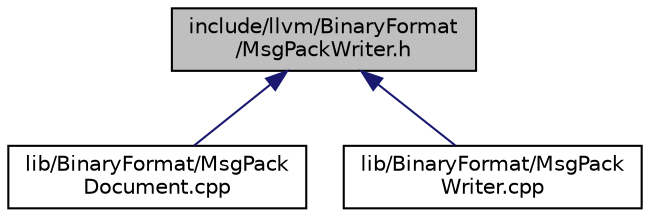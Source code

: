 digraph "include/llvm/BinaryFormat/MsgPackWriter.h"
{
 // LATEX_PDF_SIZE
  bgcolor="transparent";
  edge [fontname="Helvetica",fontsize="10",labelfontname="Helvetica",labelfontsize="10"];
  node [fontname="Helvetica",fontsize="10",shape="box"];
  Node1 [label="include/llvm/BinaryFormat\l/MsgPackWriter.h",height=0.2,width=0.4,color="black", fillcolor="grey75", style="filled", fontcolor="black",tooltip="This file contains a MessagePack writer."];
  Node1 -> Node2 [dir="back",color="midnightblue",fontsize="10",style="solid",fontname="Helvetica"];
  Node2 [label="lib/BinaryFormat/MsgPack\lDocument.cpp",height=0.2,width=0.4,color="black",URL="$MsgPackDocument_8cpp.html",tooltip=" "];
  Node1 -> Node3 [dir="back",color="midnightblue",fontsize="10",style="solid",fontname="Helvetica"];
  Node3 [label="lib/BinaryFormat/MsgPack\lWriter.cpp",height=0.2,width=0.4,color="black",URL="$MsgPackWriter_8cpp.html",tooltip="This file implements a MessagePack writer."];
}
